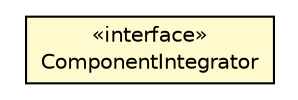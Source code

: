 #!/usr/local/bin/dot
#
# Class diagram 
# Generated by UMLGraph version R5_6-24-gf6e263 (http://www.umlgraph.org/)
#

digraph G {
	edge [fontname="Helvetica",fontsize=10,labelfontname="Helvetica",labelfontsize=10];
	node [fontname="Helvetica",fontsize=10,shape=plaintext];
	nodesep=0.25;
	ranksep=0.5;
	// org.universAAL.lddi.abstraction.ComponentIntegrator
	c2786901 [label=<<table title="org.universAAL.lddi.abstraction.ComponentIntegrator" border="0" cellborder="1" cellspacing="0" cellpadding="2" port="p" bgcolor="lemonChiffon" href="./ComponentIntegrator.html">
		<tr><td><table border="0" cellspacing="0" cellpadding="1">
<tr><td align="center" balign="center"> &#171;interface&#187; </td></tr>
<tr><td align="center" balign="center"> ComponentIntegrator </td></tr>
		</table></td></tr>
		</table>>, URL="./ComponentIntegrator.html", fontname="Helvetica", fontcolor="black", fontsize=10.0];
}

